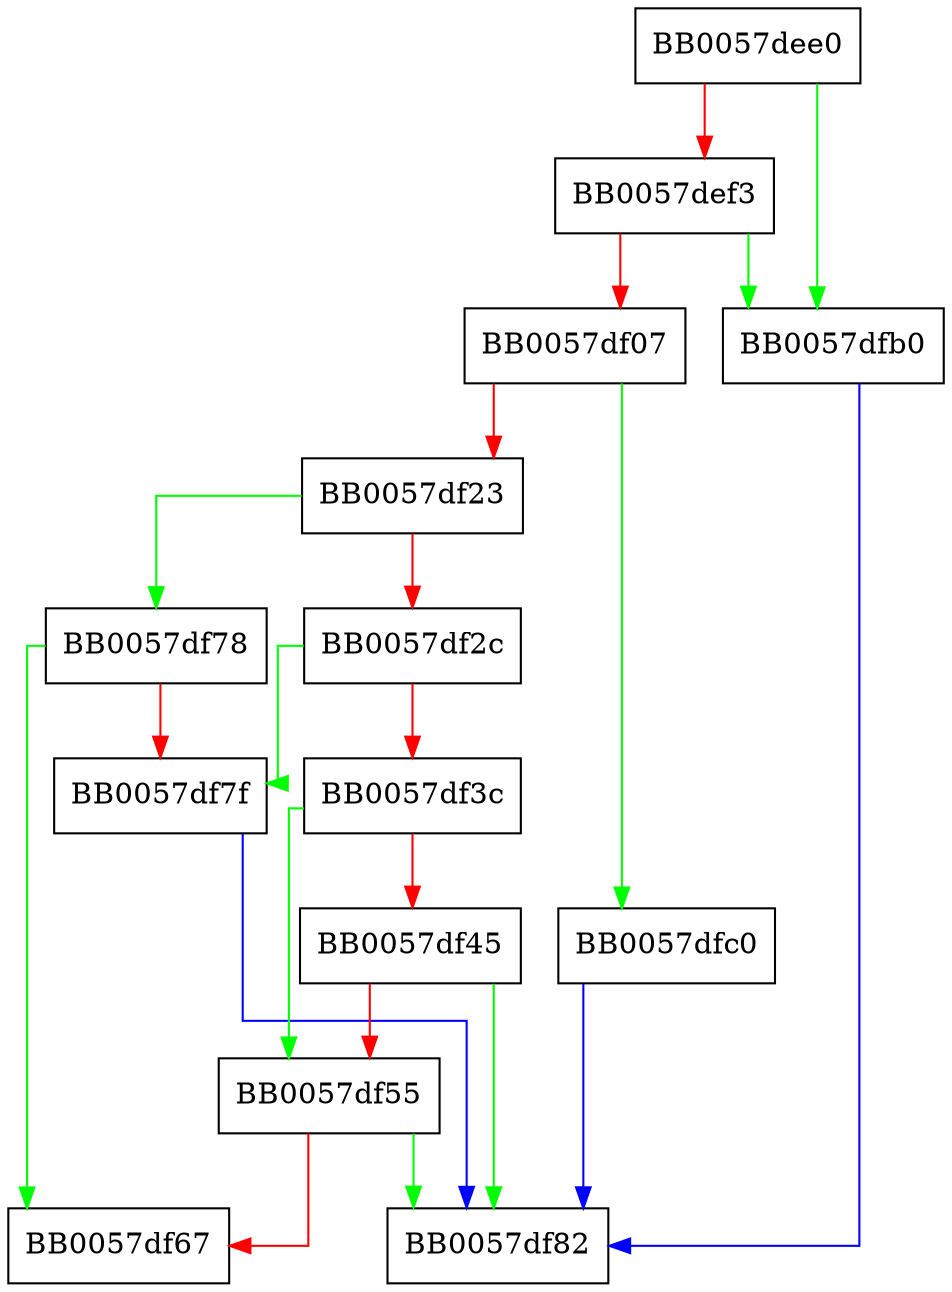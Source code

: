 digraph DSA_dup_DH {
  node [shape="box"];
  graph [splines=ortho];
  BB0057dee0 -> BB0057dfb0 [color="green"];
  BB0057dee0 -> BB0057def3 [color="red"];
  BB0057def3 -> BB0057dfb0 [color="green"];
  BB0057def3 -> BB0057df07 [color="red"];
  BB0057df07 -> BB0057dfc0 [color="green"];
  BB0057df07 -> BB0057df23 [color="red"];
  BB0057df23 -> BB0057df78 [color="green"];
  BB0057df23 -> BB0057df2c [color="red"];
  BB0057df2c -> BB0057df7f [color="green"];
  BB0057df2c -> BB0057df3c [color="red"];
  BB0057df3c -> BB0057df55 [color="green"];
  BB0057df3c -> BB0057df45 [color="red"];
  BB0057df45 -> BB0057df82 [color="green"];
  BB0057df45 -> BB0057df55 [color="red"];
  BB0057df55 -> BB0057df82 [color="green"];
  BB0057df55 -> BB0057df67 [color="red"];
  BB0057df78 -> BB0057df67 [color="green"];
  BB0057df78 -> BB0057df7f [color="red"];
  BB0057df7f -> BB0057df82 [color="blue"];
  BB0057dfb0 -> BB0057df82 [color="blue"];
  BB0057dfc0 -> BB0057df82 [color="blue"];
}